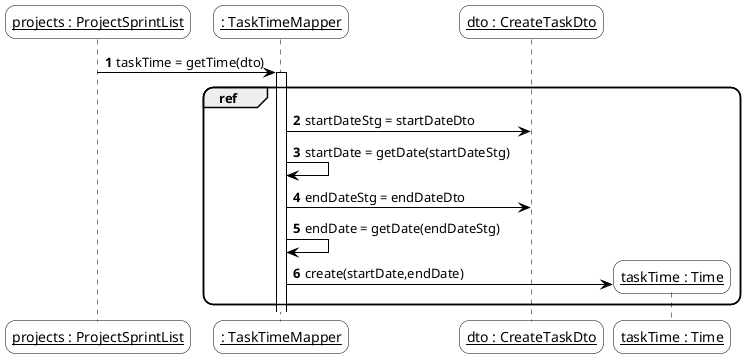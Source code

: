 @startuml
'https://plantuml.com/sequence-diagramskinparam sequenceArrowThickness 2
skinparam roundcorner 20
skinparam maxmessagesize 0
skinparam sequenceParticipant underline
skinparam sequence {
ArrowColor black
ActorBorderColor #black
LifeLineBorderColor black
LifeLineBackgroundColor white
ParticipantBorderColor black
ParticipantBackgroundColor #transparent
ParticipantFontName Aapex
ParticipantFontSize 14
ParticipantFontColor black
ActorBackgroundColor #transparent
ActorFontColor black
ActorFontSize 14
ActorFontName Aapex
}
autonumber

participant "projects : ProjectSprintList" as project
participant ": TaskTimeMapper" as mapper
participant "dto : CreateTaskDto" as dto

project -> mapper : taskTime = getTime(dto)
activate mapper
group ref
mapper -> dto : startDateStg = startDateDto
mapper -> mapper : startDate = getDate(startDateStg)
mapper -> dto : endDateStg = endDateDto
mapper -> mapper : endDate = getDate(endDateStg)
create participant "taskTime : Time" as time
mapper -> time : create(startDate,endDate)
end ref

@enduml